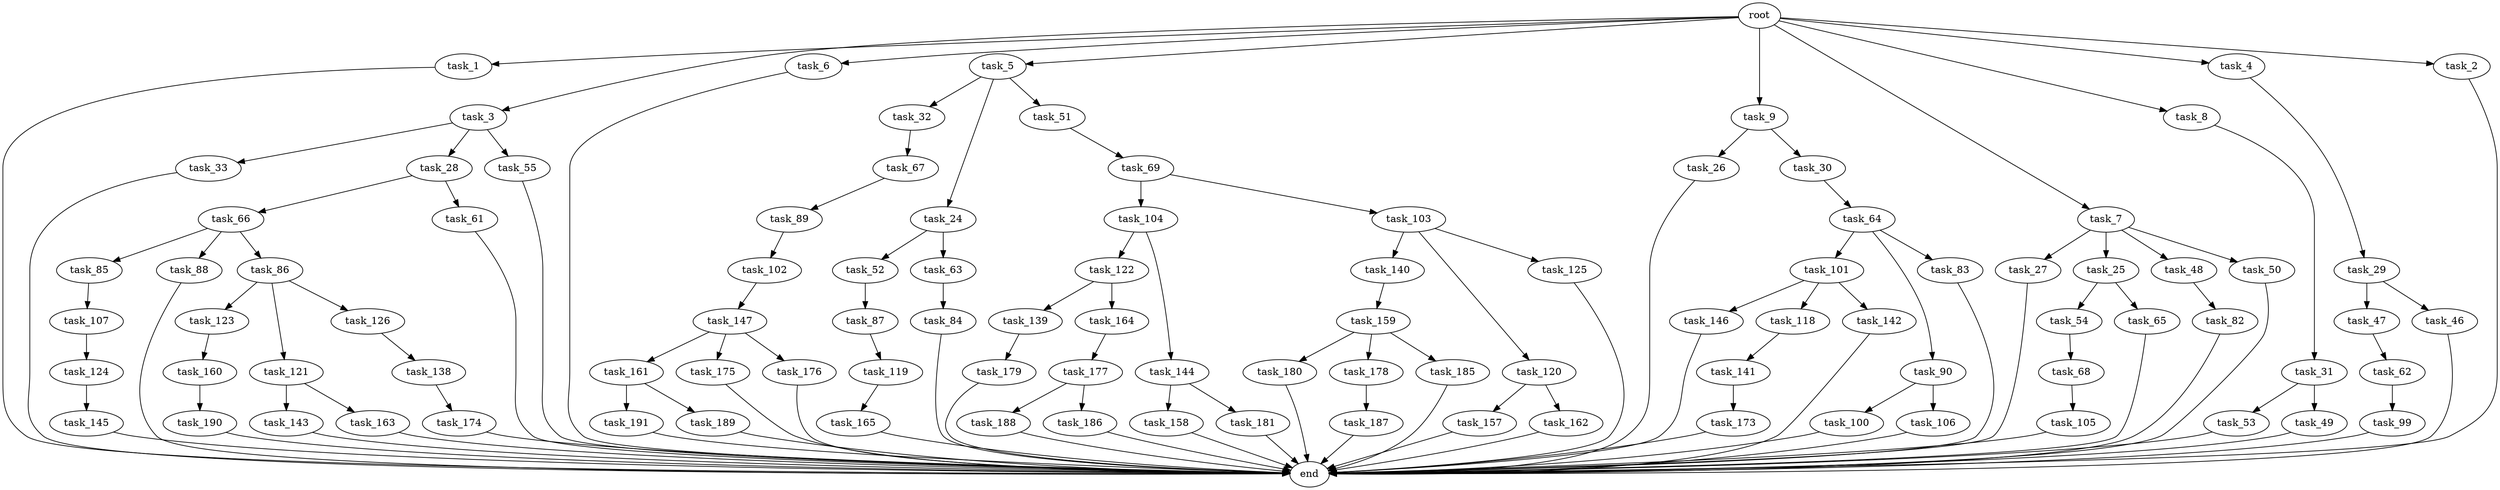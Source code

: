 digraph G {
  task_100 [size="77309411328.000000"];
  task_31 [size="420906795008.000000"];
  task_33 [size="77309411328.000000"];
  task_147 [size="214748364800.000000"];
  task_47 [size="695784701952.000000"];
  task_62 [size="137438953472.000000"];
  task_157 [size="420906795008.000000"];
  task_89 [size="695784701952.000000"];
  task_106 [size="77309411328.000000"];
  task_101 [size="214748364800.000000"];
  task_102 [size="34359738368.000000"];
  task_165 [size="34359738368.000000"];
  task_32 [size="549755813888.000000"];
  task_159 [size="309237645312.000000"];
  task_123 [size="214748364800.000000"];
  task_24 [size="549755813888.000000"];
  end [size="0.000000"];
  task_27 [size="420906795008.000000"];
  task_105 [size="77309411328.000000"];
  task_104 [size="309237645312.000000"];
  task_138 [size="309237645312.000000"];
  task_143 [size="420906795008.000000"];
  task_53 [size="420906795008.000000"];
  task_122 [size="549755813888.000000"];
  task_1 [size="1024.000000"];
  task_66 [size="858993459200.000000"];
  task_61 [size="858993459200.000000"];
  task_173 [size="34359738368.000000"];
  task_3 [size="1024.000000"];
  task_6 [size="1024.000000"];
  task_161 [size="77309411328.000000"];
  task_119 [size="77309411328.000000"];
  task_85 [size="309237645312.000000"];
  task_160 [size="34359738368.000000"];
  task_26 [size="420906795008.000000"];
  task_5 [size="1024.000000"];
  task_141 [size="77309411328.000000"];
  task_25 [size="420906795008.000000"];
  task_145 [size="309237645312.000000"];
  task_188 [size="137438953472.000000"];
  task_162 [size="420906795008.000000"];
  task_146 [size="137438953472.000000"];
  task_28 [size="77309411328.000000"];
  task_51 [size="549755813888.000000"];
  task_9 [size="1024.000000"];
  task_68 [size="77309411328.000000"];
  task_175 [size="77309411328.000000"];
  task_67 [size="858993459200.000000"];
  task_29 [size="77309411328.000000"];
  task_176 [size="77309411328.000000"];
  task_179 [size="858993459200.000000"];
  task_82 [size="214748364800.000000"];
  task_139 [size="309237645312.000000"];
  task_64 [size="858993459200.000000"];
  task_140 [size="858993459200.000000"];
  task_191 [size="420906795008.000000"];
  task_180 [size="34359738368.000000"];
  task_103 [size="309237645312.000000"];
  task_120 [size="858993459200.000000"];
  task_69 [size="549755813888.000000"];
  task_46 [size="695784701952.000000"];
  task_186 [size="137438953472.000000"];
  task_90 [size="214748364800.000000"];
  task_121 [size="214748364800.000000"];
  task_84 [size="137438953472.000000"];
  task_125 [size="858993459200.000000"];
  task_189 [size="420906795008.000000"];
  task_158 [size="420906795008.000000"];
  task_187 [size="77309411328.000000"];
  task_107 [size="695784701952.000000"];
  task_88 [size="309237645312.000000"];
  task_48 [size="420906795008.000000"];
  task_83 [size="214748364800.000000"];
  task_126 [size="214748364800.000000"];
  task_7 [size="1024.000000"];
  task_99 [size="549755813888.000000"];
  task_30 [size="420906795008.000000"];
  task_118 [size="137438953472.000000"];
  task_50 [size="420906795008.000000"];
  task_164 [size="309237645312.000000"];
  root [size="0.000000"];
  task_49 [size="420906795008.000000"];
  task_124 [size="137438953472.000000"];
  task_8 [size="1024.000000"];
  task_55 [size="77309411328.000000"];
  task_163 [size="420906795008.000000"];
  task_142 [size="137438953472.000000"];
  task_181 [size="420906795008.000000"];
  task_87 [size="695784701952.000000"];
  task_178 [size="34359738368.000000"];
  task_52 [size="420906795008.000000"];
  task_144 [size="549755813888.000000"];
  task_4 [size="1024.000000"];
  task_174 [size="214748364800.000000"];
  task_63 [size="420906795008.000000"];
  task_190 [size="77309411328.000000"];
  task_185 [size="34359738368.000000"];
  task_86 [size="309237645312.000000"];
  task_2 [size="1024.000000"];
  task_177 [size="34359738368.000000"];
  task_54 [size="420906795008.000000"];
  task_65 [size="420906795008.000000"];

  task_100 -> end [size="1.000000"];
  task_31 -> task_49 [size="411041792.000000"];
  task_31 -> task_53 [size="411041792.000000"];
  task_33 -> end [size="1.000000"];
  task_147 -> task_176 [size="75497472.000000"];
  task_147 -> task_175 [size="75497472.000000"];
  task_147 -> task_161 [size="75497472.000000"];
  task_47 -> task_62 [size="134217728.000000"];
  task_62 -> task_99 [size="536870912.000000"];
  task_157 -> end [size="1.000000"];
  task_89 -> task_102 [size="33554432.000000"];
  task_106 -> end [size="1.000000"];
  task_101 -> task_118 [size="134217728.000000"];
  task_101 -> task_142 [size="134217728.000000"];
  task_101 -> task_146 [size="134217728.000000"];
  task_102 -> task_147 [size="209715200.000000"];
  task_165 -> end [size="1.000000"];
  task_32 -> task_67 [size="838860800.000000"];
  task_159 -> task_180 [size="33554432.000000"];
  task_159 -> task_185 [size="33554432.000000"];
  task_159 -> task_178 [size="33554432.000000"];
  task_123 -> task_160 [size="33554432.000000"];
  task_24 -> task_52 [size="411041792.000000"];
  task_24 -> task_63 [size="411041792.000000"];
  task_27 -> end [size="1.000000"];
  task_105 -> end [size="1.000000"];
  task_104 -> task_122 [size="536870912.000000"];
  task_104 -> task_144 [size="536870912.000000"];
  task_138 -> task_174 [size="209715200.000000"];
  task_143 -> end [size="1.000000"];
  task_53 -> end [size="1.000000"];
  task_122 -> task_139 [size="301989888.000000"];
  task_122 -> task_164 [size="301989888.000000"];
  task_1 -> end [size="1.000000"];
  task_66 -> task_88 [size="301989888.000000"];
  task_66 -> task_85 [size="301989888.000000"];
  task_66 -> task_86 [size="301989888.000000"];
  task_61 -> end [size="1.000000"];
  task_173 -> end [size="1.000000"];
  task_3 -> task_33 [size="75497472.000000"];
  task_3 -> task_28 [size="75497472.000000"];
  task_3 -> task_55 [size="75497472.000000"];
  task_6 -> end [size="1.000000"];
  task_161 -> task_189 [size="411041792.000000"];
  task_161 -> task_191 [size="411041792.000000"];
  task_119 -> task_165 [size="33554432.000000"];
  task_85 -> task_107 [size="679477248.000000"];
  task_160 -> task_190 [size="75497472.000000"];
  task_26 -> end [size="1.000000"];
  task_5 -> task_24 [size="536870912.000000"];
  task_5 -> task_32 [size="536870912.000000"];
  task_5 -> task_51 [size="536870912.000000"];
  task_141 -> task_173 [size="33554432.000000"];
  task_25 -> task_54 [size="411041792.000000"];
  task_25 -> task_65 [size="411041792.000000"];
  task_145 -> end [size="1.000000"];
  task_188 -> end [size="1.000000"];
  task_162 -> end [size="1.000000"];
  task_146 -> end [size="1.000000"];
  task_28 -> task_66 [size="838860800.000000"];
  task_28 -> task_61 [size="838860800.000000"];
  task_51 -> task_69 [size="536870912.000000"];
  task_9 -> task_26 [size="411041792.000000"];
  task_9 -> task_30 [size="411041792.000000"];
  task_68 -> task_105 [size="75497472.000000"];
  task_175 -> end [size="1.000000"];
  task_67 -> task_89 [size="679477248.000000"];
  task_29 -> task_46 [size="679477248.000000"];
  task_29 -> task_47 [size="679477248.000000"];
  task_176 -> end [size="1.000000"];
  task_179 -> end [size="1.000000"];
  task_82 -> end [size="1.000000"];
  task_139 -> task_179 [size="838860800.000000"];
  task_64 -> task_90 [size="209715200.000000"];
  task_64 -> task_83 [size="209715200.000000"];
  task_64 -> task_101 [size="209715200.000000"];
  task_140 -> task_159 [size="301989888.000000"];
  task_191 -> end [size="1.000000"];
  task_180 -> end [size="1.000000"];
  task_103 -> task_140 [size="838860800.000000"];
  task_103 -> task_120 [size="838860800.000000"];
  task_103 -> task_125 [size="838860800.000000"];
  task_120 -> task_157 [size="411041792.000000"];
  task_120 -> task_162 [size="411041792.000000"];
  task_69 -> task_103 [size="301989888.000000"];
  task_69 -> task_104 [size="301989888.000000"];
  task_46 -> end [size="1.000000"];
  task_186 -> end [size="1.000000"];
  task_90 -> task_100 [size="75497472.000000"];
  task_90 -> task_106 [size="75497472.000000"];
  task_121 -> task_143 [size="411041792.000000"];
  task_121 -> task_163 [size="411041792.000000"];
  task_84 -> end [size="1.000000"];
  task_125 -> end [size="1.000000"];
  task_189 -> end [size="1.000000"];
  task_158 -> end [size="1.000000"];
  task_187 -> end [size="1.000000"];
  task_107 -> task_124 [size="134217728.000000"];
  task_88 -> end [size="1.000000"];
  task_48 -> task_82 [size="209715200.000000"];
  task_83 -> end [size="1.000000"];
  task_126 -> task_138 [size="301989888.000000"];
  task_7 -> task_48 [size="411041792.000000"];
  task_7 -> task_27 [size="411041792.000000"];
  task_7 -> task_50 [size="411041792.000000"];
  task_7 -> task_25 [size="411041792.000000"];
  task_99 -> end [size="1.000000"];
  task_30 -> task_64 [size="838860800.000000"];
  task_118 -> task_141 [size="75497472.000000"];
  task_50 -> end [size="1.000000"];
  task_164 -> task_177 [size="33554432.000000"];
  root -> task_9 [size="1.000000"];
  root -> task_5 [size="1.000000"];
  root -> task_7 [size="1.000000"];
  root -> task_2 [size="1.000000"];
  root -> task_1 [size="1.000000"];
  root -> task_8 [size="1.000000"];
  root -> task_4 [size="1.000000"];
  root -> task_3 [size="1.000000"];
  root -> task_6 [size="1.000000"];
  task_49 -> end [size="1.000000"];
  task_124 -> task_145 [size="301989888.000000"];
  task_8 -> task_31 [size="411041792.000000"];
  task_55 -> end [size="1.000000"];
  task_163 -> end [size="1.000000"];
  task_142 -> end [size="1.000000"];
  task_181 -> end [size="1.000000"];
  task_87 -> task_119 [size="75497472.000000"];
  task_178 -> task_187 [size="75497472.000000"];
  task_52 -> task_87 [size="679477248.000000"];
  task_144 -> task_158 [size="411041792.000000"];
  task_144 -> task_181 [size="411041792.000000"];
  task_4 -> task_29 [size="75497472.000000"];
  task_174 -> end [size="1.000000"];
  task_63 -> task_84 [size="134217728.000000"];
  task_190 -> end [size="1.000000"];
  task_185 -> end [size="1.000000"];
  task_86 -> task_121 [size="209715200.000000"];
  task_86 -> task_126 [size="209715200.000000"];
  task_86 -> task_123 [size="209715200.000000"];
  task_2 -> end [size="1.000000"];
  task_177 -> task_188 [size="134217728.000000"];
  task_177 -> task_186 [size="134217728.000000"];
  task_54 -> task_68 [size="75497472.000000"];
  task_65 -> end [size="1.000000"];
}
